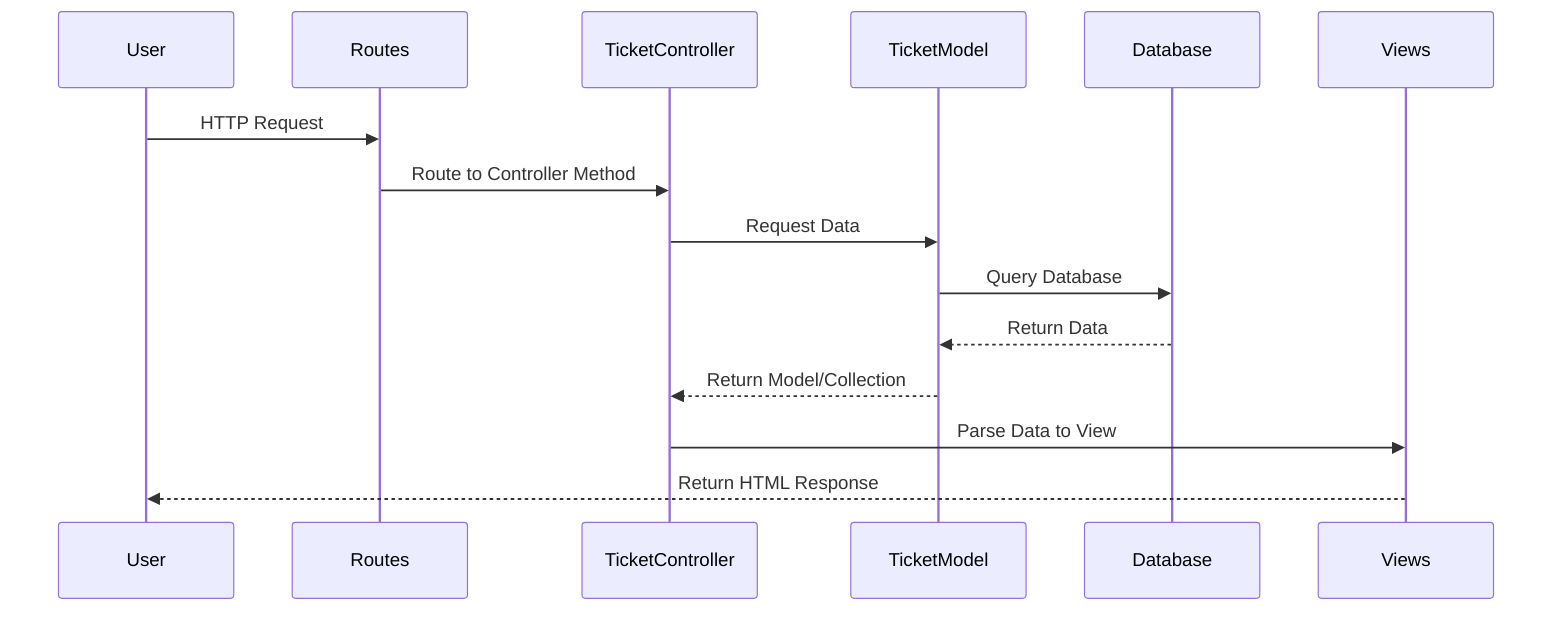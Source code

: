 sequenceDiagram
    participant User
    participant Routes
    participant TicketController
    participant TicketModel
    participant Database
    participant Views
    
    User->>Routes: HTTP Request
    Routes->>TicketController: Route to Controller Method
    TicketController->>TicketModel: Request Data
    TicketModel->>Database: Query Database
    Database-->>TicketModel: Return Data
    TicketModel-->>TicketController: Return Model/Collection
    TicketController->>Views: Parse Data to View
    Views-->>User: Return HTML Response